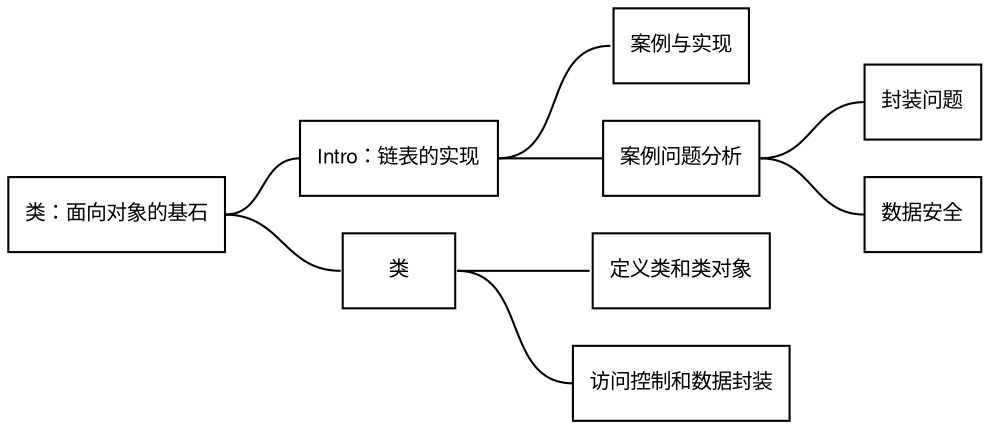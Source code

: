 graph g {
    fontname="Helvetica,Arial,sans-serif"
    node [fontname="Helvetica,Arial,sans-serif"]
    edge [fontname="Helvetica,Arial,sans-serif"]
    rankdir="LR"
    node [fontsize=10, shape=box, height=0.5]
    edge [arrowhead=none, weight=50,headport="w",tailport="e",constraint=true,weight=1000]
    "title" [ label="类：面向对象的基石" ]
    "title1" [ label="Intro：链表的实现" ]
    "title1.1" [ label="案例与实现" ]
    "title1.2" [ label="案例问题分析" ]
    "note1.2.1" [ label="封装问题" ]
    "note1.2.2" [ label="数据安全" ]
    "title1.2" -- "note1.2.1"
    "title1.2" -- "note1.2.2" 
    "title1" -- "title1.1"
    "title1" -- "title1.2"
    "title" -- "title1" 
    "title2" [ label="类" ]
    "title" -- "title2"
    "title2.1" [ label="定义类和类对象" ]
    "title2.2" [ label="访问控制和数据封装" ]
    "title2" -- "title2.1"
    "title2" -- "title2.2"
}